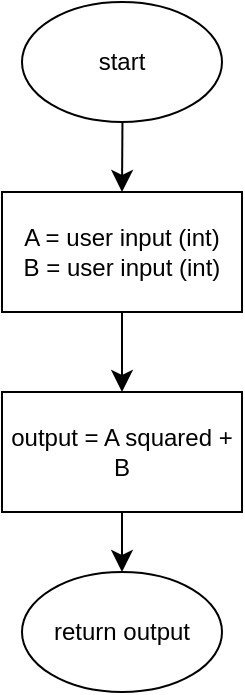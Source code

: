 <mxfile version="24.7.17">
  <diagram name="Page-1" id="BDMaca4tNWh2_gFdrc6Y">
    <mxGraphModel dx="472" dy="607" grid="1" gridSize="10" guides="1" tooltips="1" connect="1" arrows="1" fold="1" page="1" pageScale="1" pageWidth="850" pageHeight="1100" math="0" shadow="0">
      <root>
        <mxCell id="0" />
        <mxCell id="1" parent="0" />
        <mxCell id="cHG2QNLBliySzH62v2Su-18" style="edgeStyle=orthogonalEdgeStyle;rounded=0;orthogonalLoop=1;jettySize=auto;html=1;exitX=0.5;exitY=1;exitDx=0;exitDy=0;entryX=0;entryY=0.5;entryDx=0;entryDy=0;" parent="1" edge="1">
          <mxGeometry relative="1" as="geometry">
            <mxPoint x="140" y="650.0" as="targetPoint" />
            <Array as="points">
              <mxPoint x="200" y="810" />
              <mxPoint x="90" y="810" />
              <mxPoint x="90" y="650" />
            </Array>
          </mxGeometry>
        </mxCell>
        <mxCell id="igHqzqHm9EhPJ2wOzE6z-2" value="" style="edgeStyle=none;curved=1;rounded=0;orthogonalLoop=1;jettySize=auto;html=1;fontSize=12;startSize=8;endSize=8;" parent="1" source="Dd2x5SI80GlNWn_Gx7xL-1" target="igHqzqHm9EhPJ2wOzE6z-1" edge="1">
          <mxGeometry relative="1" as="geometry" />
        </mxCell>
        <mxCell id="Dd2x5SI80GlNWn_Gx7xL-1" value="start" style="ellipse;whiteSpace=wrap;html=1;" parent="1" vertex="1">
          <mxGeometry x="153" y="95" width="100" height="60" as="geometry" />
        </mxCell>
        <mxCell id="igHqzqHm9EhPJ2wOzE6z-4" value="" style="edgeStyle=none;curved=1;rounded=0;orthogonalLoop=1;jettySize=auto;html=1;fontSize=12;startSize=8;endSize=8;" parent="1" source="igHqzqHm9EhPJ2wOzE6z-1" target="igHqzqHm9EhPJ2wOzE6z-3" edge="1">
          <mxGeometry relative="1" as="geometry" />
        </mxCell>
        <mxCell id="igHqzqHm9EhPJ2wOzE6z-1" value="A = user input (int)&lt;div&gt;B = user input (int)&lt;br&gt;&lt;/div&gt;" style="whiteSpace=wrap;html=1;" parent="1" vertex="1">
          <mxGeometry x="143" y="190" width="120" height="60" as="geometry" />
        </mxCell>
        <mxCell id="igHqzqHm9EhPJ2wOzE6z-6" value="" style="edgeStyle=none;curved=1;rounded=0;orthogonalLoop=1;jettySize=auto;html=1;fontSize=12;startSize=8;endSize=8;" parent="1" source="igHqzqHm9EhPJ2wOzE6z-3" target="igHqzqHm9EhPJ2wOzE6z-5" edge="1">
          <mxGeometry relative="1" as="geometry" />
        </mxCell>
        <mxCell id="igHqzqHm9EhPJ2wOzE6z-3" value="output = A squared + B" style="whiteSpace=wrap;html=1;" parent="1" vertex="1">
          <mxGeometry x="143" y="290" width="120" height="60" as="geometry" />
        </mxCell>
        <mxCell id="igHqzqHm9EhPJ2wOzE6z-5" value="return output" style="ellipse;whiteSpace=wrap;html=1;" parent="1" vertex="1">
          <mxGeometry x="153" y="380" width="100" height="60" as="geometry" />
        </mxCell>
      </root>
    </mxGraphModel>
  </diagram>
</mxfile>
